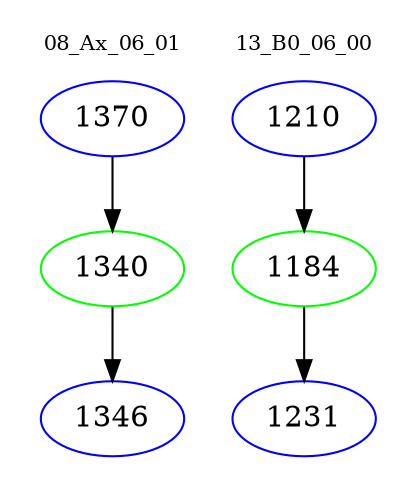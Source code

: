 digraph{
subgraph cluster_0 {
color = white
label = "08_Ax_06_01";
fontsize=10;
T0_1370 [label="1370", color="blue"]
T0_1370 -> T0_1340 [color="black"]
T0_1340 [label="1340", color="green"]
T0_1340 -> T0_1346 [color="black"]
T0_1346 [label="1346", color="blue"]
}
subgraph cluster_1 {
color = white
label = "13_B0_06_00";
fontsize=10;
T1_1210 [label="1210", color="blue"]
T1_1210 -> T1_1184 [color="black"]
T1_1184 [label="1184", color="green"]
T1_1184 -> T1_1231 [color="black"]
T1_1231 [label="1231", color="blue"]
}
}
